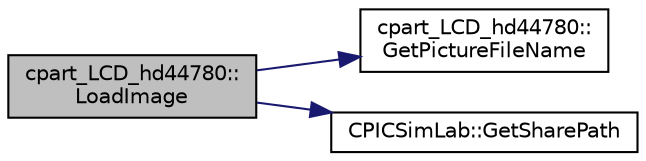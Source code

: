 digraph "cpart_LCD_hd44780::LoadImage"
{
 // LATEX_PDF_SIZE
  edge [fontname="Helvetica",fontsize="10",labelfontname="Helvetica",labelfontsize="10"];
  node [fontname="Helvetica",fontsize="10",shape=record];
  rankdir="LR";
  Node1 [label="cpart_LCD_hd44780::\lLoadImage",height=0.2,width=0.4,color="black", fillcolor="grey75", style="filled", fontcolor="black",tooltip="Load Part Image."];
  Node1 -> Node2 [color="midnightblue",fontsize="10",style="solid",fontname="Helvetica"];
  Node2 [label="cpart_LCD_hd44780::\lGetPictureFileName",height=0.2,width=0.4,color="black", fillcolor="white", style="filled",URL="$classcpart___l_c_d__hd44780.html#a54f7cb4adbe46e936ae2dd8c626c2862",tooltip="Return the filename of part picture."];
  Node1 -> Node3 [color="midnightblue",fontsize="10",style="solid",fontname="Helvetica"];
  Node3 [label="CPICSimLab::GetSharePath",height=0.2,width=0.4,color="black", fillcolor="white", style="filled",URL="$class_c_p_i_c_sim_lab.html#a108bb3e8dc99a955b2a7b98f76fedf69",tooltip="Get the file path of resources."];
}
